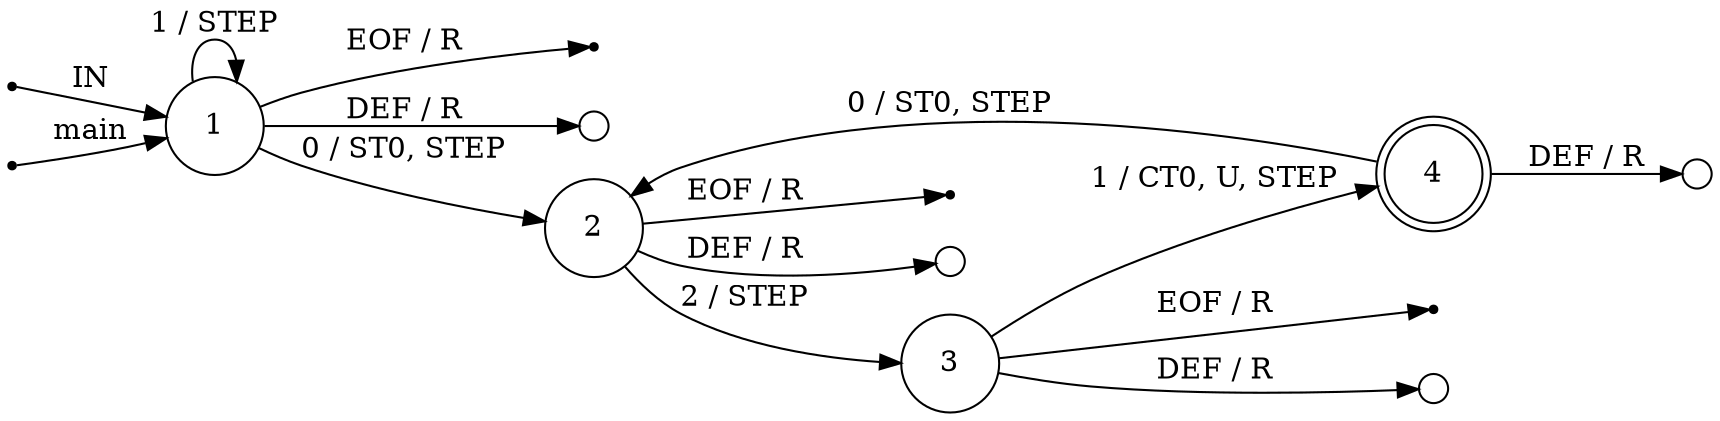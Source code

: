 digraph foo {
	rankdir=LR;
	node [ shape = point ];
	ENTRY;
	en_1;
	eof_1;
	eof_2;
	eof_3;
	node [ shape = circle, height = 0.2 ];
	err_1 [ label=""];
	err_2 [ label=""];
	err_3 [ label=""];
	err_4 [ label=""];
	node [ fixedsize = true, height = 0.65, shape = doublecircle ];
	4;
	node [ shape = circle ];
	1 -> 2 [ label = "0 / ST0, STEP" ];
	1 -> 1 [ label = "1 / STEP" ];
	1 -> err_1 [ label = "DEF / R" ];
	2 -> 3 [ label = "2 / STEP" ];
	2 -> err_2 [ label = "DEF / R" ];
	3 -> 4 [ label = "1 / CT0, U, STEP" ];
	3 -> err_3 [ label = "DEF / R" ];
	4 -> 2 [ label = "0 / ST0, STEP" ];
	4 -> err_4 [ label = "DEF / R" ];
	ENTRY -> 1 [ label = "IN" ];
	en_1 -> 1 [ label = "main" ];
	1 -> eof_1 [ label = "EOF / R" ];
	2 -> eof_2 [ label = "EOF / R" ];
	3 -> eof_3 [ label = "EOF / R" ];
}
